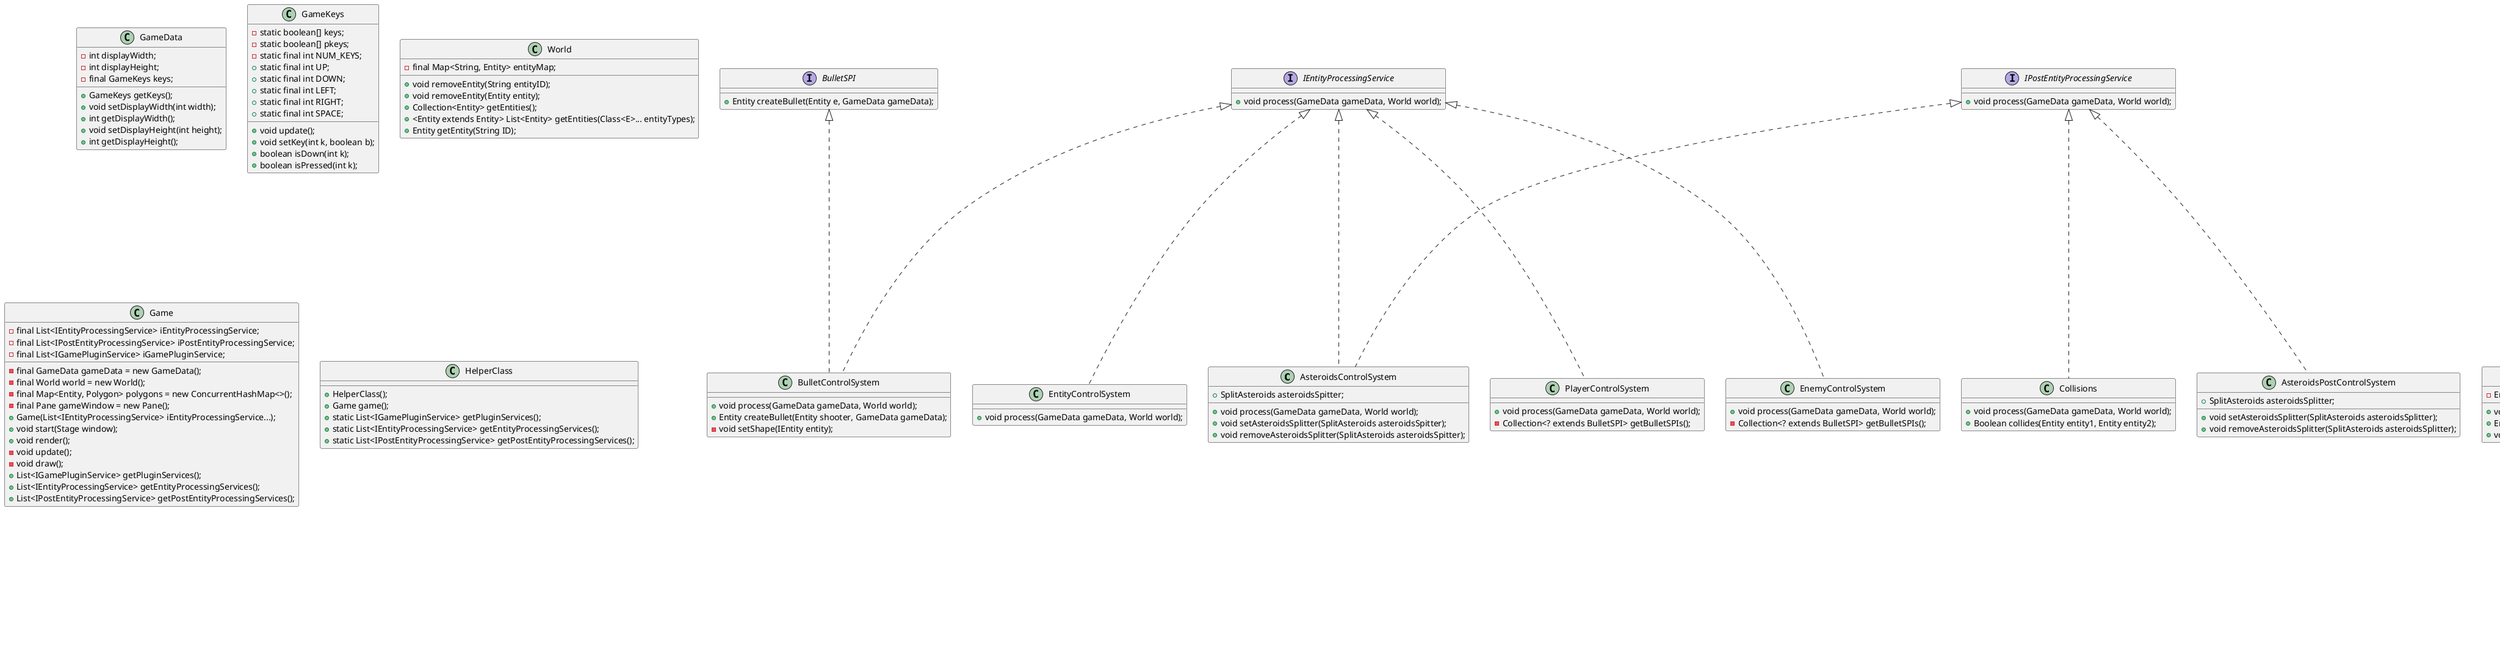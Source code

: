 @startuml
'https://plantuml.com/class-diagram

class AsteroidsControlSystem implements IEntityProcessingService, IPostEntityProcessingService{
+ SplitAsteroids asteroidsSpitter;
+ void process(GameData gameData, World world);
+ void setAsteroidsSplitter(SplitAsteroids asteroidsSpitter);
+ void removeAsteroidsSplitter(SplitAsteroids asteroidsSpitter);
}

class AsteroidsPlugin implements IGamePluginService{
- Entity asteroids;
+ void start(GameData gameData, World world);
+ Entity createAsteroids(GameData gameData, Entity entity);
+ void stop(GameData gameData, World world);
}

class AsteroidsPostControlSystem implements IPostEntityProcessingService{
+ SplitAsteroids asteroidsSplitter;
+ void setAsteroidsSplitter(SplitAsteroids asteroidsSplitter);
+ void removeAsteroidsSplitter(SplitAsteroids asteroidsSplitter);
}

class AsteroidsSplitImpl implements SplitAsteroids{
+ void createSplitAsteroid(IEntity entity, World world, GameData gameData);
}

class BulletControlSystem implements IEntityProcessingService, BulletSPI{
+ void process(GameData gameData, World world);
+ Entity createBullet(Entity shooter, GameData gameData);
- void setShape(IEntity entity);
}

class BulletPlugin implements IGamePluginService{
- Entity bullet;
+ void start(GameData gameData, World world);
+ void stop(GameData gameData, World world);
}

class Collisions implements IPostEntityProcessingService{
+ void process(GameData gameData, World world);
+ Boolean collides(Entity entity1, Entity entity2);
}


class Entity implements Serializable{
- final UUID ID = UUID.randomUUID();
- double size;
- boolean death;
- double[] polygonCoordinates;
- double x;
- double y;
- double rotation;
- double objectiveX;
- double objectiveY;
- Paint color;
+ String getID();
+ void setPolygonCoordinates(double... coordinates);
+ double[] getPolygonCoordinates();
+ void setX(double x);
+ double getX();
+ void setY(double y);
+ double getY();
+ void setRotation(double rotation);
+ double getRotation();
+ double getobjectiveX();
+ double getobjectiveY();
+ void setObjectiveX(double objectiveX);
+ void setObjectiveY(double objectiveY);
+ void setColor(Paint color);
+ Paint getColor();
+ void setSize(double size);
+ double getSize();
+ void setDeath(boolean death);
+ boolean getDeath();
+ void setRadius(double radius);
+ double getRadius();
}

class GameData{
- int displayWidth;
- int displayHeight;
- final GameKeys keys;
+ GameKeys getKeys();
+ void setDisplayWidth(int width);
+ int getDisplayWidth();
+ void setDisplayHeight(int height);
+ int getDisplayHeight();
}

class GameKeys{
- static boolean[] keys;
- static boolean[] pkeys;
- static final int NUM_KEYS;
+ static final int UP;
+ static final int DOWN;
+ static final int LEFT;
+ static final int RIGHT;
+ static final int SPACE;
+ void update();
+ void setKey(int k, boolean b);
+ boolean isDown(int k);
+ boolean isPressed(int k);
}

class World{
- final Map<String, Entity> entityMap;
+ void removeEntity(String entityID);
+ void removeEntity(Entity entity);
+ Collection<Entity> getEntities();
+ <Entity extends Entity> List<Entity> getEntities(Class<E>... entityTypes);
+ Entity getEntity(String ID);
}

interface IEntityProcessingService{
+ void process(GameData gameData, World world);
}
interface IGamePluginService{
+ void start(GameData gameData, World world);
+ void stop(GameData gameData, World world);
}

interface IPostEntityProcessingService{
+ void process(GameData gameData, World world);
}

class Asteroids extends Entity{

}

interface SplitAsteroids{
+ void createSplitAsteroid(Entity entity, World world, GameData gameData);
}

class Bullet extends Entity{
}

interface BulletSPI{
+ Entity createBullet(Entity e, GameData gameData);
}

class Game{
- final GameData gameData = new GameData();
- final World world = new World();
- final Map<Entity, Polygon> polygons = new ConcurrentHashMap<>();
- final Pane gameWindow = new Pane();
- final List<IEntityProcessingService> iEntityProcessingService;
- final List<IPostEntityProcessingService> iPostEntityProcessingService;
- final List<IGamePluginService> iGamePluginService;
+ Game(List<IEntityProcessingService> iEntityProcessingService...);
+ void start(Stage window);
+ void render();
- void update();
- void draw();
+ List<IGamePluginService> getPluginServices();
+ List<IEntityProcessingService> getEntityProcessingServices();
+ List<IPostEntityProcessingService> getPostEntityProcessingServices();
}

class HelperClass{
+ HelperClass();
+ Game game();
+ static List<IGamePluginService> getPluginServices();
+ static List<IEntityProcessingService> getEntityProcessingServices();
+ static List<IPostEntityProcessingService> getPostEntityProcessingServices();
}

class Main extends Application{
+ static void main(String[] args);
+ void start(Stage window);
}

class Enemy extends Entity{
}

class EnemyControlSystem implements IEntityProcessingService{
+ void process(GameData gameData, World world);
- Collection<? extends BulletSPI> getBulletSPIs();
}

class EnemyPlugin implements IGamePluginService{
- Entity enemy;
+ EnemyPlugin();
+ void start(GameData gameData, World world);
- Entity createEnemy(GameData gameData);
+ void stop(GameData gameData, World world);
}

class Player extends Entity{
}

class PlayerControlSystem implements IEntityProcessingService{
+ void process(GameData gameData, World world);
- Collection<? extends BulletSPI> getBulletSPIs();
}

class PlayerPlugin implements IGamePluginService{
- Entity player;
- boolean death;
+ PlayerPlugin();
+ void start(GameData gameData, World world);
- Entity createPlayerShip(GameData gameData);
+ void stop(GameData gameData, World world);
}


class EntityControlSystem implements IEntityProcessingService{
+ void process(GameData gameData, World world);
}


@enduml